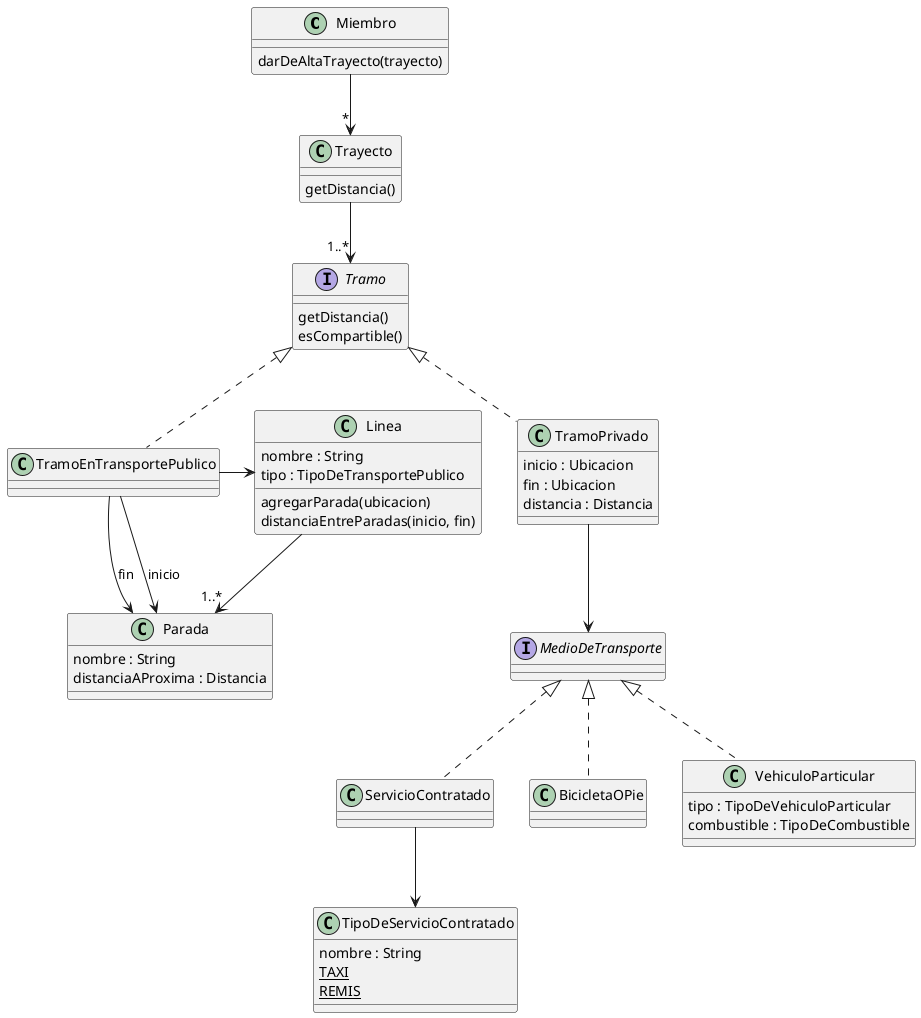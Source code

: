 @startuml

class Miembro {
    darDeAltaTrayecto(trayecto)
}

Miembro --> "*" Trayecto

class Trayecto {
    getDistancia()
}

Trayecto --> "1..*" Tramo

interface Tramo {
    getDistancia()
    esCompartible()
}

class TramoPrivado implements Tramo {
    inicio : Ubicacion
    fin : Ubicacion
    distancia : Distancia
}

TramoPrivado --> MedioDeTransporte

interface MedioDeTransporte {
}

MedioDeTransporte <|.. ServicioContratado
MedioDeTransporte <|.. BicicletaOPie
MedioDeTransporte <|.. VehiculoParticular

class VehiculoParticular {
    tipo : TipoDeVehiculoParticular
    combustible : TipoDeCombustible
}

ServicioContratado --> TipoDeServicioContratado

class TipoDeServicioContratado {
    nombre : String
    {static} TAXI
    {static} REMIS
}


class TramoEnTransportePublico implements Tramo {
}

TramoEnTransportePublico -right-> Linea
TramoEnTransportePublico --> Parada : inicio
TramoEnTransportePublico --> Parada : fin

class Linea {
    nombre : String
    tipo : TipoDeTransportePublico
    agregarParada(ubicacion)
    distanciaEntreParadas(inicio, fin)
}

Linea --> "1..*" Parada

class Parada {
    nombre : String
    distanciaAProxima : Distancia
}

@enduml

